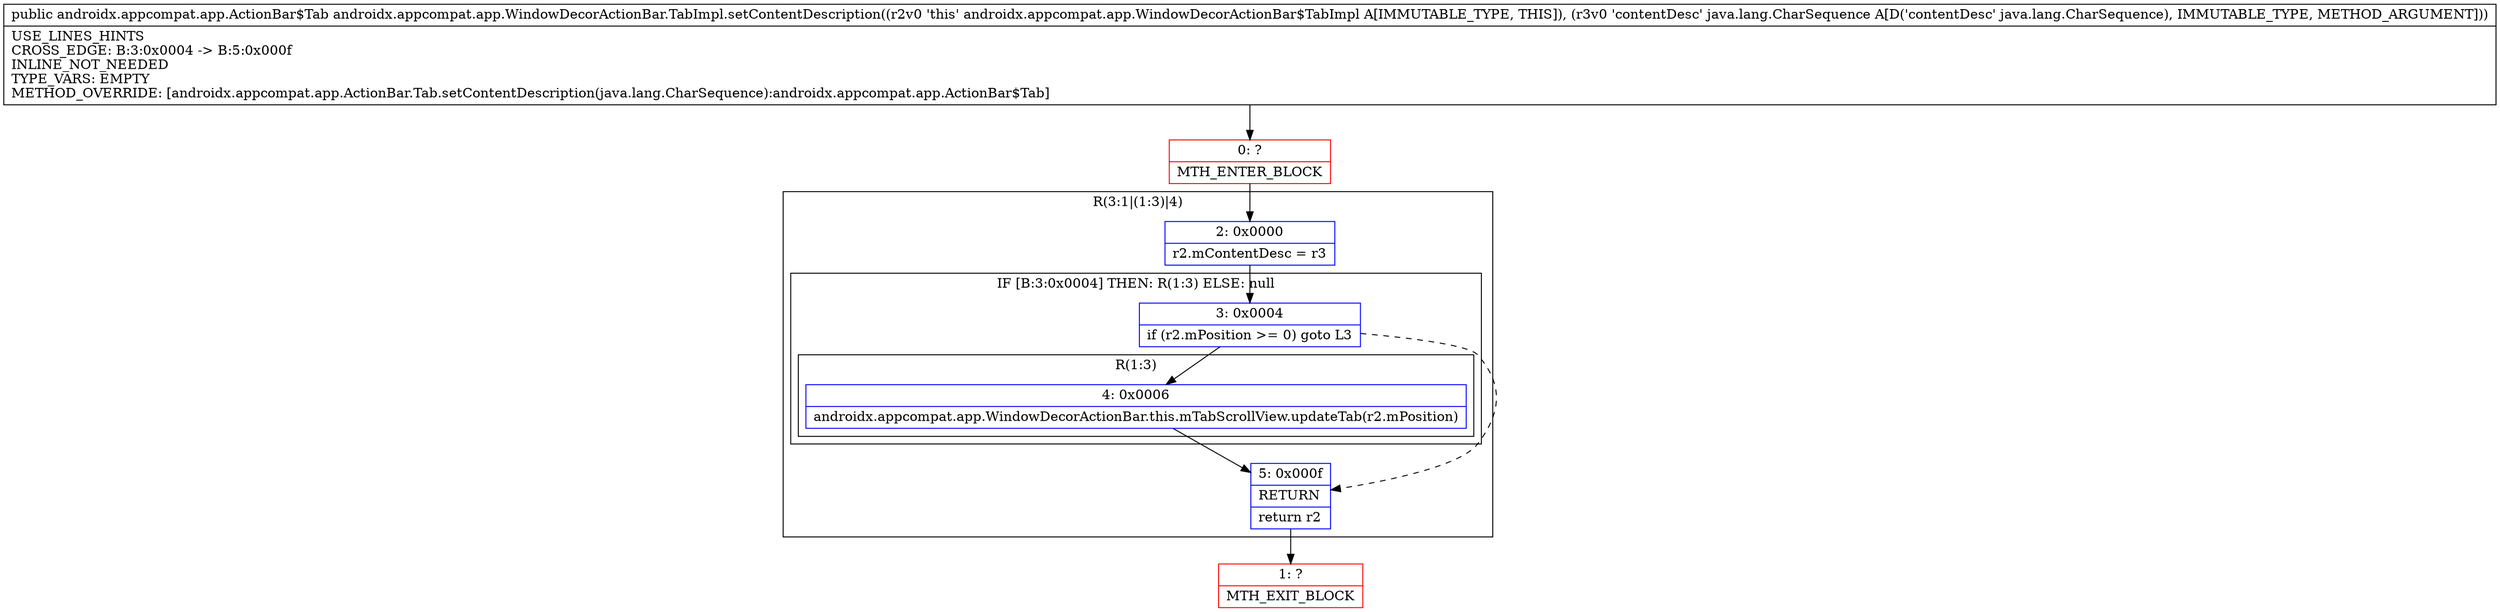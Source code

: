 digraph "CFG forandroidx.appcompat.app.WindowDecorActionBar.TabImpl.setContentDescription(Ljava\/lang\/CharSequence;)Landroidx\/appcompat\/app\/ActionBar$Tab;" {
subgraph cluster_Region_365378959 {
label = "R(3:1|(1:3)|4)";
node [shape=record,color=blue];
Node_2 [shape=record,label="{2\:\ 0x0000|r2.mContentDesc = r3\l}"];
subgraph cluster_IfRegion_2138828993 {
label = "IF [B:3:0x0004] THEN: R(1:3) ELSE: null";
node [shape=record,color=blue];
Node_3 [shape=record,label="{3\:\ 0x0004|if (r2.mPosition \>= 0) goto L3\l}"];
subgraph cluster_Region_973302747 {
label = "R(1:3)";
node [shape=record,color=blue];
Node_4 [shape=record,label="{4\:\ 0x0006|androidx.appcompat.app.WindowDecorActionBar.this.mTabScrollView.updateTab(r2.mPosition)\l}"];
}
}
Node_5 [shape=record,label="{5\:\ 0x000f|RETURN\l|return r2\l}"];
}
Node_0 [shape=record,color=red,label="{0\:\ ?|MTH_ENTER_BLOCK\l}"];
Node_1 [shape=record,color=red,label="{1\:\ ?|MTH_EXIT_BLOCK\l}"];
MethodNode[shape=record,label="{public androidx.appcompat.app.ActionBar$Tab androidx.appcompat.app.WindowDecorActionBar.TabImpl.setContentDescription((r2v0 'this' androidx.appcompat.app.WindowDecorActionBar$TabImpl A[IMMUTABLE_TYPE, THIS]), (r3v0 'contentDesc' java.lang.CharSequence A[D('contentDesc' java.lang.CharSequence), IMMUTABLE_TYPE, METHOD_ARGUMENT]))  | USE_LINES_HINTS\lCROSS_EDGE: B:3:0x0004 \-\> B:5:0x000f\lINLINE_NOT_NEEDED\lTYPE_VARS: EMPTY\lMETHOD_OVERRIDE: [androidx.appcompat.app.ActionBar.Tab.setContentDescription(java.lang.CharSequence):androidx.appcompat.app.ActionBar$Tab]\l}"];
MethodNode -> Node_0;Node_2 -> Node_3;
Node_3 -> Node_4;
Node_3 -> Node_5[style=dashed];
Node_4 -> Node_5;
Node_5 -> Node_1;
Node_0 -> Node_2;
}

